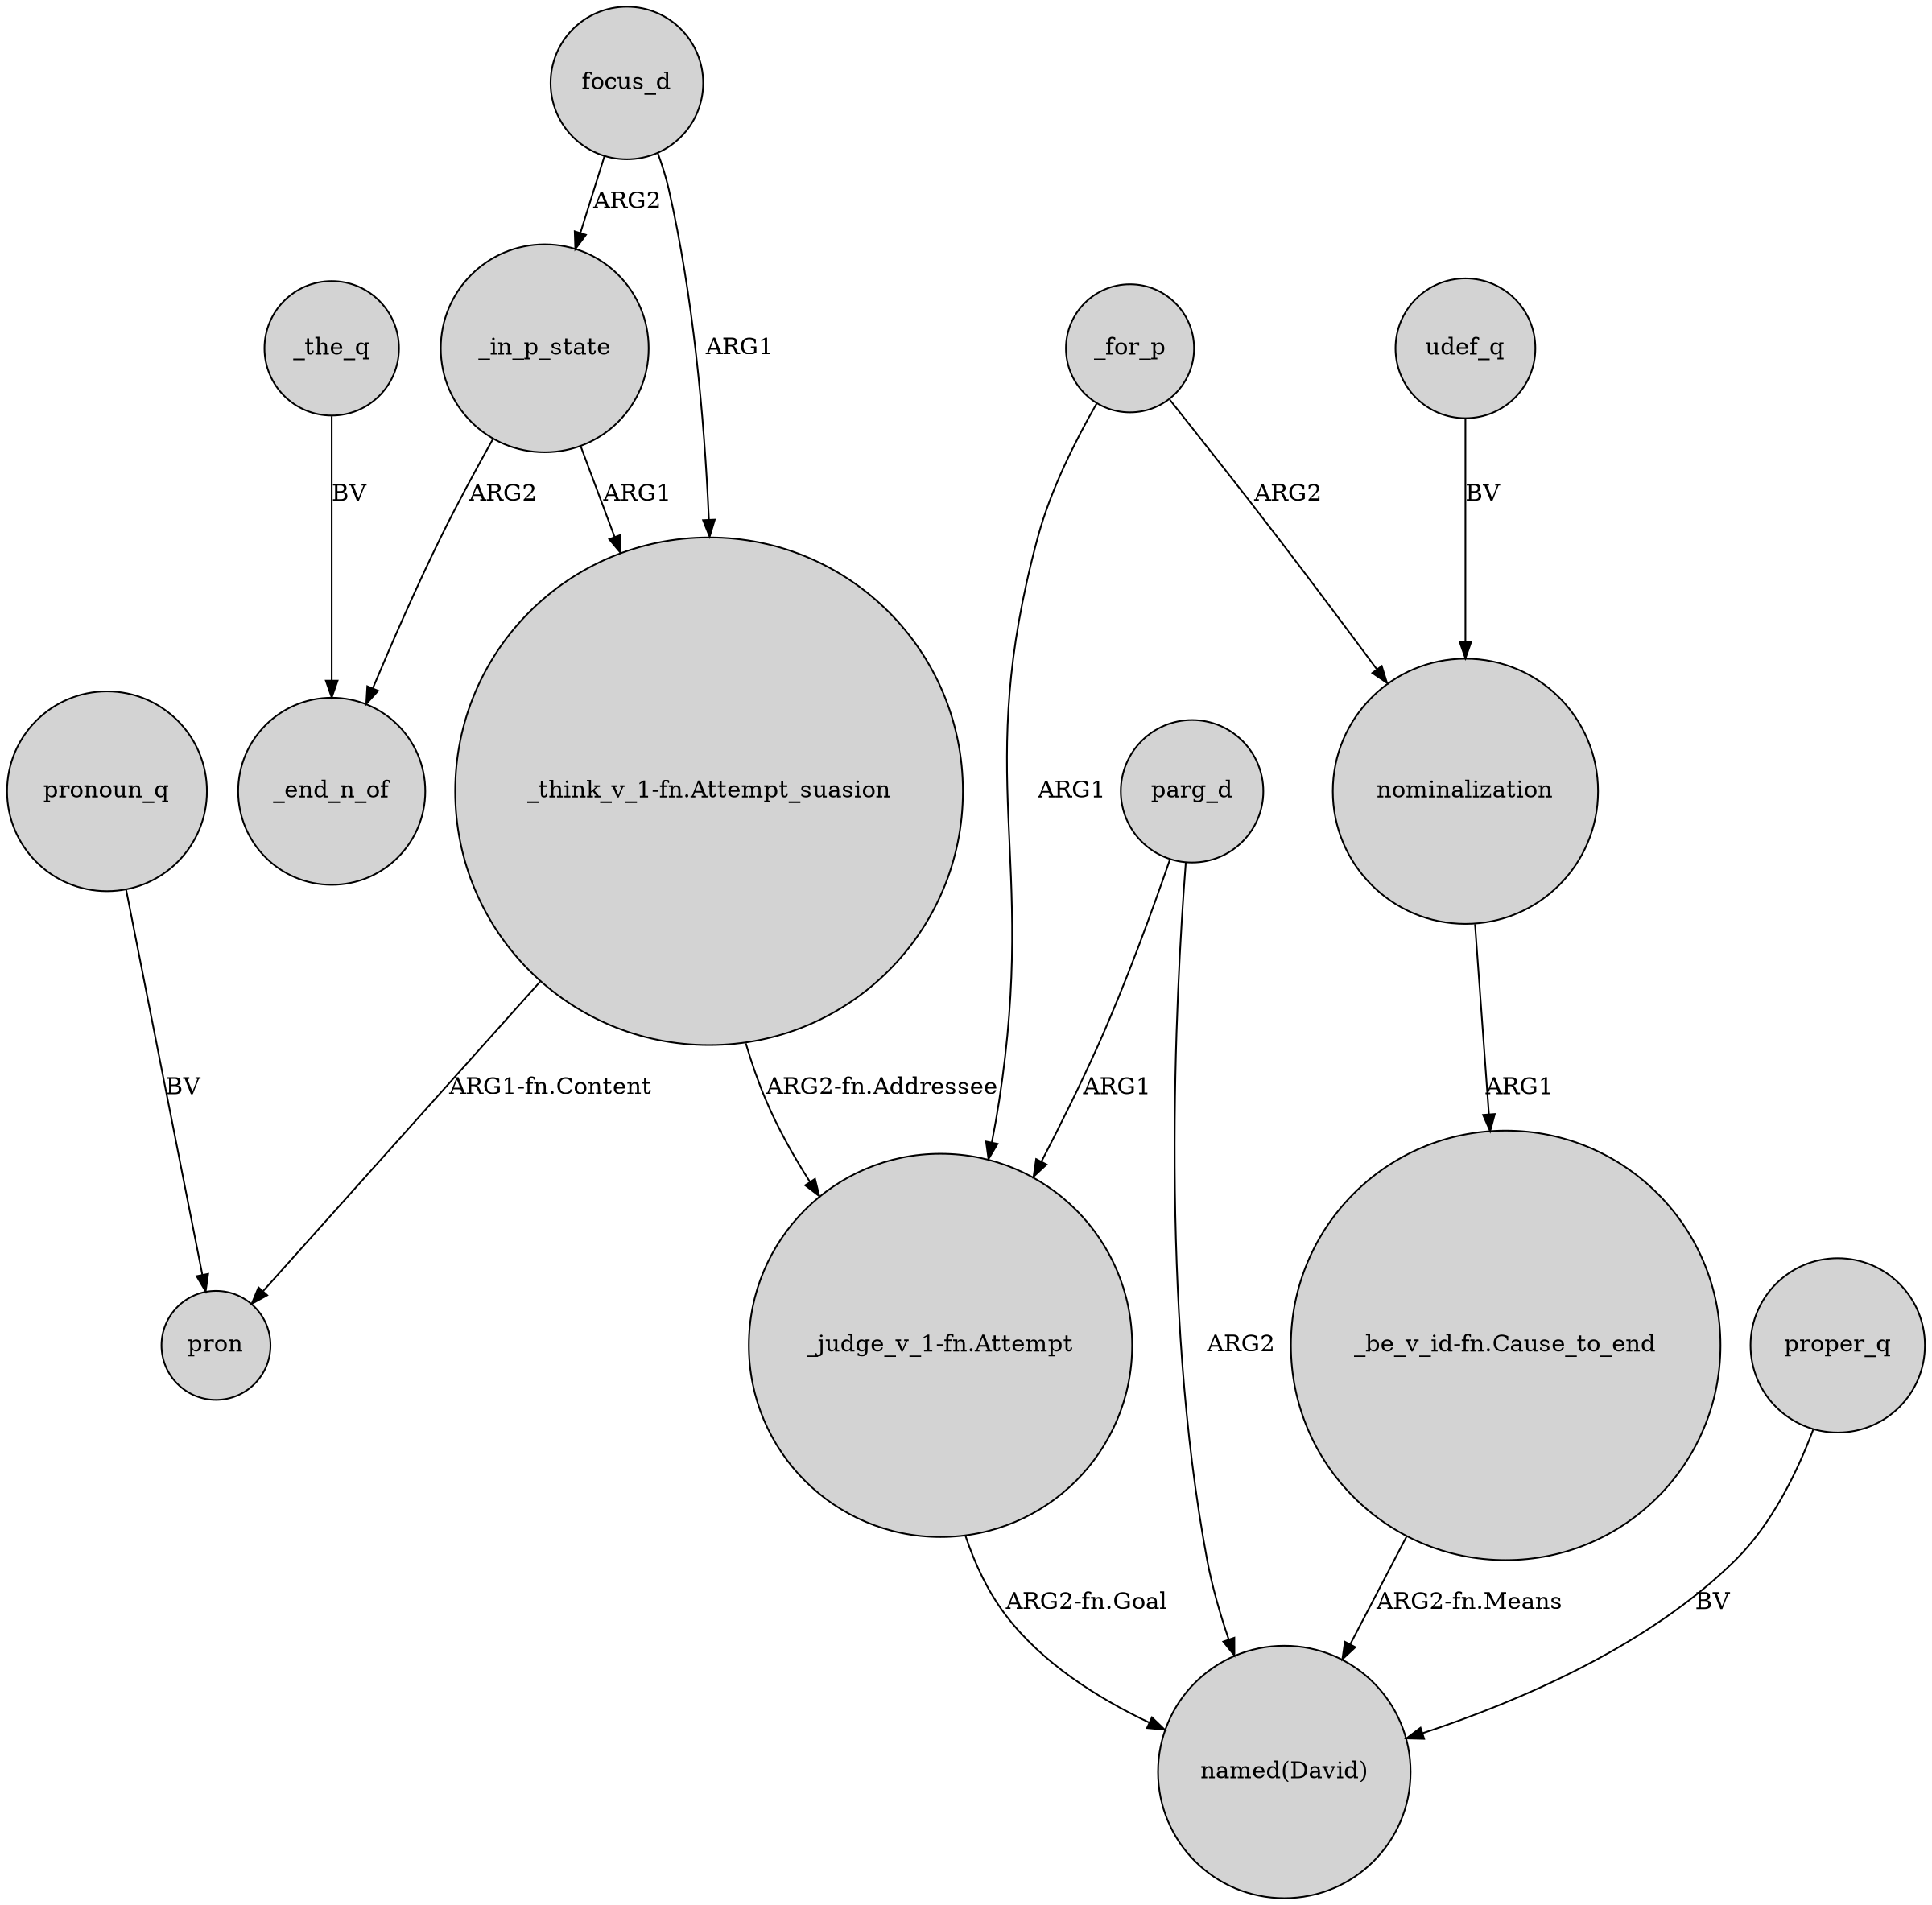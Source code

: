 digraph {
	node [shape=circle style=filled]
	nominalization -> "_be_v_id-fn.Cause_to_end" [label=ARG1]
	"_think_v_1-fn.Attempt_suasion" -> pron [label="ARG1-fn.Content"]
	_for_p -> "_judge_v_1-fn.Attempt" [label=ARG1]
	_in_p_state -> "_think_v_1-fn.Attempt_suasion" [label=ARG1]
	"_think_v_1-fn.Attempt_suasion" -> "_judge_v_1-fn.Attempt" [label="ARG2-fn.Addressee"]
	_in_p_state -> _end_n_of [label=ARG2]
	"_judge_v_1-fn.Attempt" -> "named(David)" [label="ARG2-fn.Goal"]
	focus_d -> _in_p_state [label=ARG2]
	"_be_v_id-fn.Cause_to_end" -> "named(David)" [label="ARG2-fn.Means"]
	_for_p -> nominalization [label=ARG2]
	parg_d -> "named(David)" [label=ARG2]
	focus_d -> "_think_v_1-fn.Attempt_suasion" [label=ARG1]
	pronoun_q -> pron [label=BV]
	proper_q -> "named(David)" [label=BV]
	_the_q -> _end_n_of [label=BV]
	parg_d -> "_judge_v_1-fn.Attempt" [label=ARG1]
	udef_q -> nominalization [label=BV]
}

